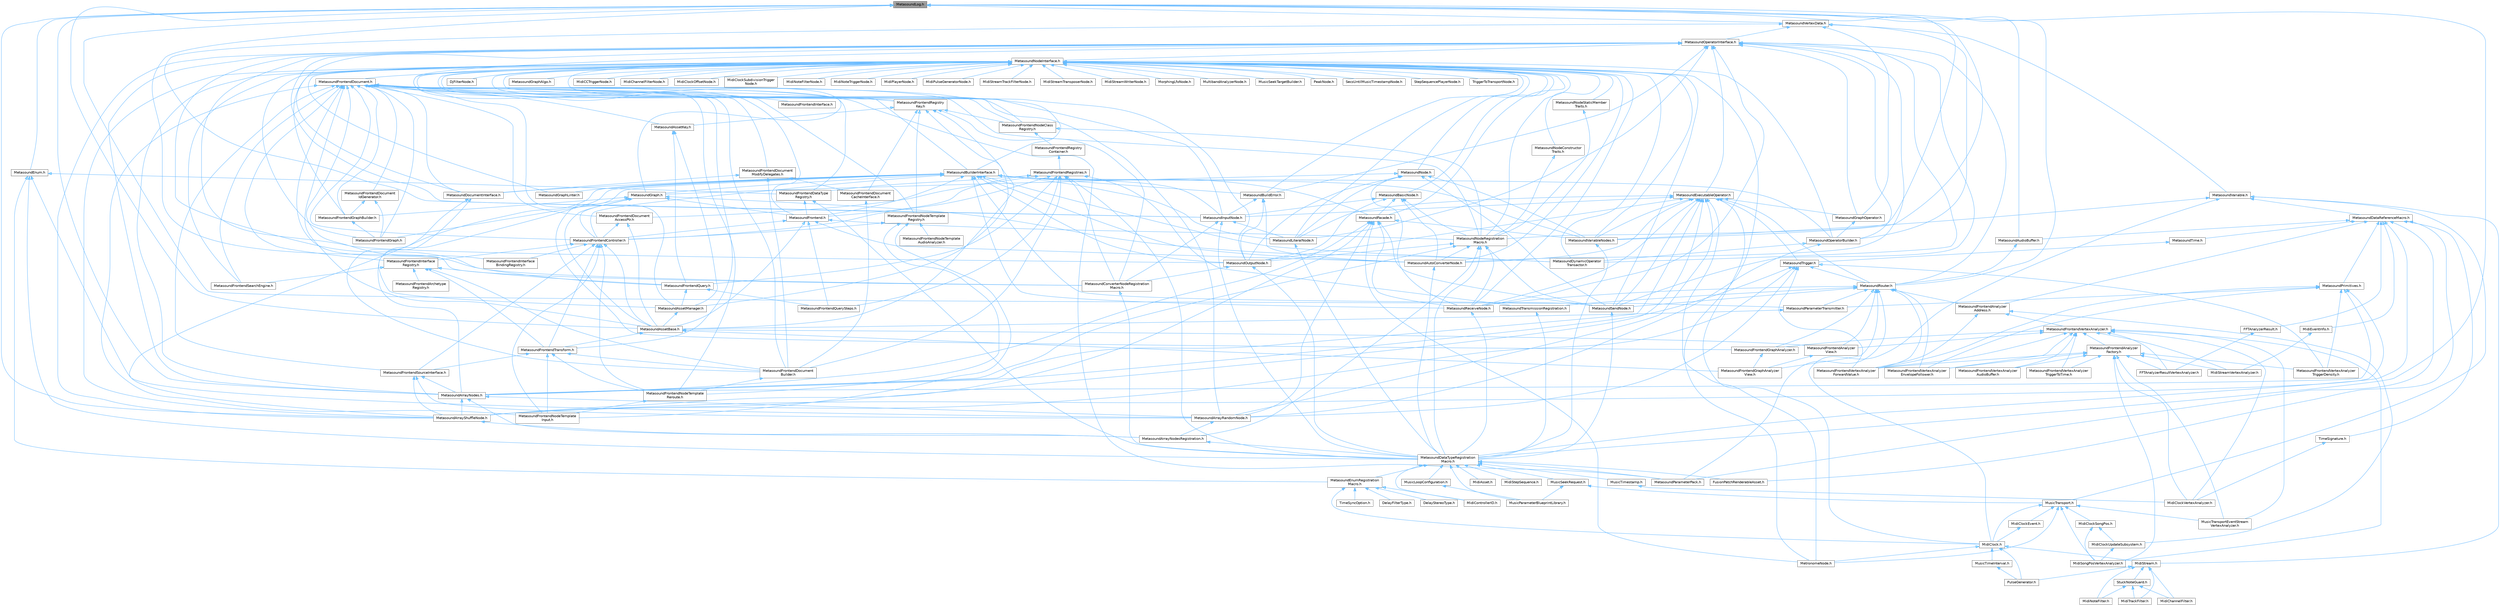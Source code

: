 digraph "MetasoundLog.h"
{
 // INTERACTIVE_SVG=YES
 // LATEX_PDF_SIZE
  bgcolor="transparent";
  edge [fontname=Helvetica,fontsize=10,labelfontname=Helvetica,labelfontsize=10];
  node [fontname=Helvetica,fontsize=10,shape=box,height=0.2,width=0.4];
  Node1 [id="Node000001",label="MetasoundLog.h",height=0.2,width=0.4,color="gray40", fillcolor="grey60", style="filled", fontcolor="black",tooltip=" "];
  Node1 -> Node2 [id="edge1_Node000001_Node000002",dir="back",color="steelblue1",style="solid",tooltip=" "];
  Node2 [id="Node000002",label="MetasoundArrayNodes.h",height=0.2,width=0.4,color="grey40", fillcolor="white", style="filled",URL="$de/d05/MetasoundArrayNodes_8h.html",tooltip=" "];
  Node2 -> Node3 [id="edge2_Node000002_Node000003",dir="back",color="steelblue1",style="solid",tooltip=" "];
  Node3 [id="Node000003",label="MetasoundArrayNodesRegistration.h",height=0.2,width=0.4,color="grey40", fillcolor="white", style="filled",URL="$d2/d35/MetasoundArrayNodesRegistration_8h.html",tooltip=" "];
  Node3 -> Node4 [id="edge3_Node000003_Node000004",dir="back",color="steelblue1",style="solid",tooltip=" "];
  Node4 [id="Node000004",label="MetasoundDataTypeRegistration\lMacro.h",height=0.2,width=0.4,color="grey40", fillcolor="white", style="filled",URL="$d1/d2b/MetasoundDataTypeRegistrationMacro_8h.html",tooltip=" "];
  Node4 -> Node5 [id="edge4_Node000004_Node000005",dir="back",color="steelblue1",style="solid",tooltip=" "];
  Node5 [id="Node000005",label="FusionPatchRenderableAsset.h",height=0.2,width=0.4,color="grey40", fillcolor="white", style="filled",URL="$d0/dd5/FusionPatchRenderableAsset_8h.html",tooltip=" "];
  Node4 -> Node6 [id="edge5_Node000004_Node000006",dir="back",color="steelblue1",style="solid",tooltip=" "];
  Node6 [id="Node000006",label="MetasoundEnumRegistration\lMacro.h",height=0.2,width=0.4,color="grey40", fillcolor="white", style="filled",URL="$dd/da6/MetasoundEnumRegistrationMacro_8h.html",tooltip=" "];
  Node6 -> Node7 [id="edge6_Node000006_Node000007",dir="back",color="steelblue1",style="solid",tooltip=" "];
  Node7 [id="Node000007",label="DelayFilterType.h",height=0.2,width=0.4,color="grey40", fillcolor="white", style="filled",URL="$da/d13/DelayFilterType_8h.html",tooltip=" "];
  Node6 -> Node8 [id="edge7_Node000006_Node000008",dir="back",color="steelblue1",style="solid",tooltip=" "];
  Node8 [id="Node000008",label="DelayStereoType.h",height=0.2,width=0.4,color="grey40", fillcolor="white", style="filled",URL="$d4/db3/DelayStereoType_8h.html",tooltip=" "];
  Node6 -> Node9 [id="edge8_Node000006_Node000009",dir="back",color="steelblue1",style="solid",tooltip=" "];
  Node9 [id="Node000009",label="MidiClock.h",height=0.2,width=0.4,color="grey40", fillcolor="white", style="filled",URL="$df/d88/MidiClock_8h.html",tooltip=" "];
  Node9 -> Node10 [id="edge9_Node000009_Node000010",dir="back",color="steelblue1",style="solid",tooltip=" "];
  Node10 [id="Node000010",label="MetronomeNode.h",height=0.2,width=0.4,color="grey40", fillcolor="white", style="filled",URL="$d9/daa/MetronomeNode_8h.html",tooltip=" "];
  Node9 -> Node11 [id="edge10_Node000009_Node000011",dir="back",color="steelblue1",style="solid",tooltip=" "];
  Node11 [id="Node000011",label="MidiStream.h",height=0.2,width=0.4,color="grey40", fillcolor="white", style="filled",URL="$d8/ded/MidiStream_8h.html",tooltip=" "];
  Node11 -> Node12 [id="edge11_Node000011_Node000012",dir="back",color="steelblue1",style="solid",tooltip=" "];
  Node12 [id="Node000012",label="MidiChannelFilter.h",height=0.2,width=0.4,color="grey40", fillcolor="white", style="filled",URL="$d3/dab/MidiChannelFilter_8h.html",tooltip=" "];
  Node11 -> Node13 [id="edge12_Node000011_Node000013",dir="back",color="steelblue1",style="solid",tooltip=" "];
  Node13 [id="Node000013",label="MidiNoteFilter.h",height=0.2,width=0.4,color="grey40", fillcolor="white", style="filled",URL="$d4/d05/MidiNoteFilter_8h.html",tooltip=" "];
  Node11 -> Node14 [id="edge13_Node000011_Node000014",dir="back",color="steelblue1",style="solid",tooltip=" "];
  Node14 [id="Node000014",label="MidiTrackFilter.h",height=0.2,width=0.4,color="grey40", fillcolor="white", style="filled",URL="$d0/d2f/MidiTrackFilter_8h.html",tooltip=" "];
  Node11 -> Node15 [id="edge14_Node000011_Node000015",dir="back",color="steelblue1",style="solid",tooltip=" "];
  Node15 [id="Node000015",label="PulseGenerator.h",height=0.2,width=0.4,color="grey40", fillcolor="white", style="filled",URL="$da/db3/PulseGenerator_8h.html",tooltip=" "];
  Node11 -> Node16 [id="edge15_Node000011_Node000016",dir="back",color="steelblue1",style="solid",tooltip=" "];
  Node16 [id="Node000016",label="StuckNoteGuard.h",height=0.2,width=0.4,color="grey40", fillcolor="white", style="filled",URL="$df/dcf/StuckNoteGuard_8h.html",tooltip=" "];
  Node16 -> Node12 [id="edge16_Node000016_Node000012",dir="back",color="steelblue1",style="solid",tooltip=" "];
  Node16 -> Node13 [id="edge17_Node000016_Node000013",dir="back",color="steelblue1",style="solid",tooltip=" "];
  Node16 -> Node14 [id="edge18_Node000016_Node000014",dir="back",color="steelblue1",style="solid",tooltip=" "];
  Node9 -> Node17 [id="edge19_Node000009_Node000017",dir="back",color="steelblue1",style="solid",tooltip=" "];
  Node17 [id="Node000017",label="MusicTimeInterval.h",height=0.2,width=0.4,color="grey40", fillcolor="white", style="filled",URL="$dc/da7/MusicTimeInterval_8h.html",tooltip=" "];
  Node17 -> Node15 [id="edge20_Node000017_Node000015",dir="back",color="steelblue1",style="solid",tooltip=" "];
  Node9 -> Node15 [id="edge21_Node000009_Node000015",dir="back",color="steelblue1",style="solid",tooltip=" "];
  Node6 -> Node18 [id="edge22_Node000006_Node000018",dir="back",color="steelblue1",style="solid",tooltip=" "];
  Node18 [id="Node000018",label="MidiControllerID.h",height=0.2,width=0.4,color="grey40", fillcolor="white", style="filled",URL="$d0/d53/MidiControllerID_8h.html",tooltip=" "];
  Node6 -> Node19 [id="edge23_Node000006_Node000019",dir="back",color="steelblue1",style="solid",tooltip=" "];
  Node19 [id="Node000019",label="TimeSyncOption.h",height=0.2,width=0.4,color="grey40", fillcolor="white", style="filled",URL="$d4/dc5/HarmonixMetasound_2Public_2HarmonixMetasound_2DataTypes_2TimeSyncOption_8h.html",tooltip=" "];
  Node4 -> Node20 [id="edge24_Node000004_Node000020",dir="back",color="steelblue1",style="solid",tooltip=" "];
  Node20 [id="Node000020",label="MetasoundParameterPack.h",height=0.2,width=0.4,color="grey40", fillcolor="white", style="filled",URL="$d8/d84/MetasoundParameterPack_8h.html",tooltip=" "];
  Node4 -> Node21 [id="edge25_Node000004_Node000021",dir="back",color="steelblue1",style="solid",tooltip=" "];
  Node21 [id="Node000021",label="MidiAsset.h",height=0.2,width=0.4,color="grey40", fillcolor="white", style="filled",URL="$da/d6b/MidiAsset_8h.html",tooltip=" "];
  Node4 -> Node18 [id="edge26_Node000004_Node000018",dir="back",color="steelblue1",style="solid",tooltip=" "];
  Node4 -> Node22 [id="edge27_Node000004_Node000022",dir="back",color="steelblue1",style="solid",tooltip=" "];
  Node22 [id="Node000022",label="MidiStepSequence.h",height=0.2,width=0.4,color="grey40", fillcolor="white", style="filled",URL="$de/dbc/MidiStepSequence_8h.html",tooltip=" "];
  Node4 -> Node23 [id="edge28_Node000004_Node000023",dir="back",color="steelblue1",style="solid",tooltip=" "];
  Node23 [id="Node000023",label="MusicLoopConfiguration.h",height=0.2,width=0.4,color="grey40", fillcolor="white", style="filled",URL="$de/d33/MusicLoopConfiguration_8h.html",tooltip=" "];
  Node23 -> Node24 [id="edge29_Node000023_Node000024",dir="back",color="steelblue1",style="solid",tooltip=" "];
  Node24 [id="Node000024",label="MusicParameterBlueprintLibrary.h",height=0.2,width=0.4,color="grey40", fillcolor="white", style="filled",URL="$d0/d2e/MusicParameterBlueprintLibrary_8h.html",tooltip=" "];
  Node4 -> Node24 [id="edge30_Node000004_Node000024",dir="back",color="steelblue1",style="solid",tooltip=" "];
  Node4 -> Node25 [id="edge31_Node000004_Node000025",dir="back",color="steelblue1",style="solid",tooltip=" "];
  Node25 [id="Node000025",label="MusicSeekRequest.h",height=0.2,width=0.4,color="grey40", fillcolor="white", style="filled",URL="$d0/d38/MusicSeekRequest_8h.html",tooltip=" "];
  Node25 -> Node24 [id="edge32_Node000025_Node000024",dir="back",color="steelblue1",style="solid",tooltip=" "];
  Node25 -> Node26 [id="edge33_Node000025_Node000026",dir="back",color="steelblue1",style="solid",tooltip=" "];
  Node26 [id="Node000026",label="MusicTransport.h",height=0.2,width=0.4,color="grey40", fillcolor="white", style="filled",URL="$d2/d3d/MusicTransport_8h.html",tooltip=" "];
  Node26 -> Node10 [id="edge34_Node000026_Node000010",dir="back",color="steelblue1",style="solid",tooltip=" "];
  Node26 -> Node9 [id="edge35_Node000026_Node000009",dir="back",color="steelblue1",style="solid",tooltip=" "];
  Node26 -> Node27 [id="edge36_Node000026_Node000027",dir="back",color="steelblue1",style="solid",tooltip=" "];
  Node27 [id="Node000027",label="MidiClockEvent.h",height=0.2,width=0.4,color="grey40", fillcolor="white", style="filled",URL="$d7/d7d/MidiClockEvent_8h.html",tooltip=" "];
  Node27 -> Node9 [id="edge37_Node000027_Node000009",dir="back",color="steelblue1",style="solid",tooltip=" "];
  Node26 -> Node28 [id="edge38_Node000026_Node000028",dir="back",color="steelblue1",style="solid",tooltip=" "];
  Node28 [id="Node000028",label="MidiClockSongPos.h",height=0.2,width=0.4,color="grey40", fillcolor="white", style="filled",URL="$d2/d72/MidiClockSongPos_8h.html",tooltip=" "];
  Node28 -> Node29 [id="edge39_Node000028_Node000029",dir="back",color="steelblue1",style="solid",tooltip=" "];
  Node29 [id="Node000029",label="MidiClockUpdateSubsystem.h",height=0.2,width=0.4,color="grey40", fillcolor="white", style="filled",URL="$dc/d52/MidiClockUpdateSubsystem_8h.html",tooltip=" "];
  Node29 -> Node30 [id="edge40_Node000029_Node000030",dir="back",color="steelblue1",style="solid",tooltip=" "];
  Node30 [id="Node000030",label="MidiSongPosVertexAnalyzer.h",height=0.2,width=0.4,color="grey40", fillcolor="white", style="filled",URL="$db/d10/MidiSongPosVertexAnalyzer_8h.html",tooltip=" "];
  Node28 -> Node30 [id="edge41_Node000028_Node000030",dir="back",color="steelblue1",style="solid",tooltip=" "];
  Node26 -> Node30 [id="edge42_Node000026_Node000030",dir="back",color="steelblue1",style="solid",tooltip=" "];
  Node26 -> Node31 [id="edge43_Node000026_Node000031",dir="back",color="steelblue1",style="solid",tooltip=" "];
  Node31 [id="Node000031",label="MusicTransportEventStream\lVertexAnalyzer.h",height=0.2,width=0.4,color="grey40", fillcolor="white", style="filled",URL="$d1/da4/MusicTransportEventStreamVertexAnalyzer_8h.html",tooltip=" "];
  Node4 -> Node32 [id="edge44_Node000004_Node000032",dir="back",color="steelblue1",style="solid",tooltip=" "];
  Node32 [id="Node000032",label="MusicTimestamp.h",height=0.2,width=0.4,color="grey40", fillcolor="white", style="filled",URL="$dc/d8f/MusicTimestamp_8h.html",tooltip=" "];
  Node32 -> Node33 [id="edge45_Node000032_Node000033",dir="back",color="steelblue1",style="solid",tooltip=" "];
  Node33 [id="Node000033",label="MidiClockVertexAnalyzer.h",height=0.2,width=0.4,color="grey40", fillcolor="white", style="filled",URL="$d5/dfa/MidiClockVertexAnalyzer_8h.html",tooltip=" "];
  Node2 -> Node34 [id="edge46_Node000002_Node000034",dir="back",color="steelblue1",style="solid",tooltip=" "];
  Node34 [id="Node000034",label="MetasoundArrayRandomNode.h",height=0.2,width=0.4,color="grey40", fillcolor="white", style="filled",URL="$d3/d94/MetasoundArrayRandomNode_8h.html",tooltip=" "];
  Node34 -> Node3 [id="edge47_Node000034_Node000003",dir="back",color="steelblue1",style="solid",tooltip=" "];
  Node2 -> Node35 [id="edge48_Node000002_Node000035",dir="back",color="steelblue1",style="solid",tooltip=" "];
  Node35 [id="Node000035",label="MetasoundArrayShuffleNode.h",height=0.2,width=0.4,color="grey40", fillcolor="white", style="filled",URL="$db/dcb/MetasoundArrayShuffleNode_8h.html",tooltip=" "];
  Node35 -> Node3 [id="edge49_Node000035_Node000003",dir="back",color="steelblue1",style="solid",tooltip=" "];
  Node1 -> Node35 [id="edge50_Node000001_Node000035",dir="back",color="steelblue1",style="solid",tooltip=" "];
  Node1 -> Node36 [id="edge51_Node000001_Node000036",dir="back",color="steelblue1",style="solid",tooltip=" "];
  Node36 [id="Node000036",label="MetasoundAssetBase.h",height=0.2,width=0.4,color="grey40", fillcolor="white", style="filled",URL="$d5/d81/MetasoundAssetBase_8h.html",tooltip=" "];
  Node36 -> Node37 [id="edge52_Node000036_Node000037",dir="back",color="steelblue1",style="solid",tooltip=" "];
  Node37 [id="Node000037",label="MetasoundFrontendAnalyzer\lView.h",height=0.2,width=0.4,color="grey40", fillcolor="white", style="filled",URL="$d0/d5e/MetasoundFrontendAnalyzerView_8h.html",tooltip=" "];
  Node37 -> Node38 [id="edge53_Node000037_Node000038",dir="back",color="steelblue1",style="solid",tooltip=" "];
  Node38 [id="Node000038",label="MetasoundFrontendGraphAnalyzer\lView.h",height=0.2,width=0.4,color="grey40", fillcolor="white", style="filled",URL="$d6/dd1/MetasoundFrontendGraphAnalyzerView_8h.html",tooltip=" "];
  Node36 -> Node38 [id="edge54_Node000036_Node000038",dir="back",color="steelblue1",style="solid",tooltip=" "];
  Node36 -> Node39 [id="edge55_Node000036_Node000039",dir="back",color="steelblue1",style="solid",tooltip=" "];
  Node39 [id="Node000039",label="MetasoundFrontendTransform.h",height=0.2,width=0.4,color="grey40", fillcolor="white", style="filled",URL="$dc/d48/MetasoundFrontendTransform_8h.html",tooltip=" "];
  Node39 -> Node40 [id="edge56_Node000039_Node000040",dir="back",color="steelblue1",style="solid",tooltip=" "];
  Node40 [id="Node000040",label="MetasoundFrontendDocument\lBuilder.h",height=0.2,width=0.4,color="grey40", fillcolor="white", style="filled",URL="$da/dfa/MetasoundFrontendDocumentBuilder_8h.html",tooltip=" "];
  Node40 -> Node41 [id="edge57_Node000040_Node000041",dir="back",color="steelblue1",style="solid",tooltip=" "];
  Node41 [id="Node000041",label="MetasoundFrontendNodeTemplate\lReroute.h",height=0.2,width=0.4,color="grey40", fillcolor="white", style="filled",URL="$d7/d33/MetasoundFrontendNodeTemplateReroute_8h.html",tooltip=" "];
  Node41 -> Node42 [id="edge58_Node000041_Node000042",dir="back",color="steelblue1",style="solid",tooltip=" "];
  Node42 [id="Node000042",label="MetasoundFrontendNodeTemplate\lInput.h",height=0.2,width=0.4,color="grey40", fillcolor="white", style="filled",URL="$d6/d69/MetasoundFrontendNodeTemplateInput_8h.html",tooltip=" "];
  Node39 -> Node42 [id="edge59_Node000039_Node000042",dir="back",color="steelblue1",style="solid",tooltip=" "];
  Node39 -> Node41 [id="edge60_Node000039_Node000041",dir="back",color="steelblue1",style="solid",tooltip=" "];
  Node39 -> Node43 [id="edge61_Node000039_Node000043",dir="back",color="steelblue1",style="solid",tooltip=" "];
  Node43 [id="Node000043",label="MetasoundFrontendSourceInterface.h",height=0.2,width=0.4,color="grey40", fillcolor="white", style="filled",URL="$de/db5/MetasoundFrontendSourceInterface_8h.html",tooltip=" "];
  Node43 -> Node2 [id="edge62_Node000043_Node000002",dir="back",color="steelblue1",style="solid",tooltip=" "];
  Node43 -> Node34 [id="edge63_Node000043_Node000034",dir="back",color="steelblue1",style="solid",tooltip=" "];
  Node43 -> Node35 [id="edge64_Node000043_Node000035",dir="back",color="steelblue1",style="solid",tooltip=" "];
  Node1 -> Node44 [id="edge65_Node000001_Node000044",dir="back",color="steelblue1",style="solid",tooltip=" "];
  Node44 [id="Node000044",label="MetasoundAudioBuffer.h",height=0.2,width=0.4,color="grey40", fillcolor="white", style="filled",URL="$df/d0a/MetasoundAudioBuffer_8h.html",tooltip=" "];
  Node44 -> Node45 [id="edge66_Node000044_Node000045",dir="back",color="steelblue1",style="solid",tooltip=" "];
  Node45 [id="Node000045",label="MetasoundRouter.h",height=0.2,width=0.4,color="grey40", fillcolor="white", style="filled",URL="$da/d1c/MetasoundRouter_8h.html",tooltip=" "];
  Node45 -> Node46 [id="edge67_Node000045_Node000046",dir="back",color="steelblue1",style="solid",tooltip=" "];
  Node46 [id="Node000046",label="MetasoundFrontendAnalyzer\lAddress.h",height=0.2,width=0.4,color="grey40", fillcolor="white", style="filled",URL="$d0/dd8/MetasoundFrontendAnalyzerAddress_8h.html",tooltip=" "];
  Node46 -> Node47 [id="edge68_Node000046_Node000047",dir="back",color="steelblue1",style="solid",tooltip=" "];
  Node47 [id="Node000047",label="MetasoundFrontendVertexAnalyzer.h",height=0.2,width=0.4,color="grey40", fillcolor="white", style="filled",URL="$db/d7d/MetasoundFrontendVertexAnalyzer_8h.html",tooltip=" "];
  Node47 -> Node48 [id="edge69_Node000047_Node000048",dir="back",color="steelblue1",style="solid",tooltip=" "];
  Node48 [id="Node000048",label="FFTAnalyzerResultVertexAnalyzer.h",height=0.2,width=0.4,color="grey40", fillcolor="white", style="filled",URL="$d6/d38/FFTAnalyzerResultVertexAnalyzer_8h.html",tooltip=" "];
  Node47 -> Node49 [id="edge70_Node000047_Node000049",dir="back",color="steelblue1",style="solid",tooltip=" "];
  Node49 [id="Node000049",label="MetasoundFrontendAnalyzer\lFactory.h",height=0.2,width=0.4,color="grey40", fillcolor="white", style="filled",URL="$d1/dc2/MetasoundFrontendAnalyzerFactory_8h.html",tooltip=" "];
  Node49 -> Node48 [id="edge71_Node000049_Node000048",dir="back",color="steelblue1",style="solid",tooltip=" "];
  Node49 -> Node50 [id="edge72_Node000049_Node000050",dir="back",color="steelblue1",style="solid",tooltip=" "];
  Node50 [id="Node000050",label="MetasoundFrontendVertexAnalyzer\lAudioBuffer.h",height=0.2,width=0.4,color="grey40", fillcolor="white", style="filled",URL="$d2/db9/MetasoundFrontendVertexAnalyzerAudioBuffer_8h.html",tooltip=" "];
  Node49 -> Node51 [id="edge73_Node000049_Node000051",dir="back",color="steelblue1",style="solid",tooltip=" "];
  Node51 [id="Node000051",label="MetasoundFrontendVertexAnalyzer\lEnvelopeFollower.h",height=0.2,width=0.4,color="grey40", fillcolor="white", style="filled",URL="$d1/deb/MetasoundFrontendVertexAnalyzerEnvelopeFollower_8h.html",tooltip=" "];
  Node49 -> Node52 [id="edge74_Node000049_Node000052",dir="back",color="steelblue1",style="solid",tooltip=" "];
  Node52 [id="Node000052",label="MetasoundFrontendVertexAnalyzer\lForwardValue.h",height=0.2,width=0.4,color="grey40", fillcolor="white", style="filled",URL="$d2/d15/MetasoundFrontendVertexAnalyzerForwardValue_8h.html",tooltip=" "];
  Node49 -> Node53 [id="edge75_Node000049_Node000053",dir="back",color="steelblue1",style="solid",tooltip=" "];
  Node53 [id="Node000053",label="MetasoundFrontendVertexAnalyzer\lTriggerDensity.h",height=0.2,width=0.4,color="grey40", fillcolor="white", style="filled",URL="$dd/df1/MetasoundFrontendVertexAnalyzerTriggerDensity_8h.html",tooltip=" "];
  Node49 -> Node54 [id="edge76_Node000049_Node000054",dir="back",color="steelblue1",style="solid",tooltip=" "];
  Node54 [id="Node000054",label="MetasoundFrontendVertexAnalyzer\lTriggerToTime.h",height=0.2,width=0.4,color="grey40", fillcolor="white", style="filled",URL="$d1/d93/MetasoundFrontendVertexAnalyzerTriggerToTime_8h.html",tooltip=" "];
  Node49 -> Node33 [id="edge77_Node000049_Node000033",dir="back",color="steelblue1",style="solid",tooltip=" "];
  Node49 -> Node30 [id="edge78_Node000049_Node000030",dir="back",color="steelblue1",style="solid",tooltip=" "];
  Node49 -> Node55 [id="edge79_Node000049_Node000055",dir="back",color="steelblue1",style="solid",tooltip=" "];
  Node55 [id="Node000055",label="MidiStreamVertexAnalyzer.h",height=0.2,width=0.4,color="grey40", fillcolor="white", style="filled",URL="$da/d0f/MidiStreamVertexAnalyzer_8h.html",tooltip=" "];
  Node49 -> Node31 [id="edge80_Node000049_Node000031",dir="back",color="steelblue1",style="solid",tooltip=" "];
  Node47 -> Node37 [id="edge81_Node000047_Node000037",dir="back",color="steelblue1",style="solid",tooltip=" "];
  Node47 -> Node56 [id="edge82_Node000047_Node000056",dir="back",color="steelblue1",style="solid",tooltip=" "];
  Node56 [id="Node000056",label="MetasoundFrontendGraphAnalyzer.h",height=0.2,width=0.4,color="grey40", fillcolor="white", style="filled",URL="$de/d04/MetasoundFrontendGraphAnalyzer_8h.html",tooltip=" "];
  Node56 -> Node38 [id="edge83_Node000056_Node000038",dir="back",color="steelblue1",style="solid",tooltip=" "];
  Node47 -> Node50 [id="edge84_Node000047_Node000050",dir="back",color="steelblue1",style="solid",tooltip=" "];
  Node47 -> Node51 [id="edge85_Node000047_Node000051",dir="back",color="steelblue1",style="solid",tooltip=" "];
  Node47 -> Node52 [id="edge86_Node000047_Node000052",dir="back",color="steelblue1",style="solid",tooltip=" "];
  Node47 -> Node54 [id="edge87_Node000047_Node000054",dir="back",color="steelblue1",style="solid",tooltip=" "];
  Node47 -> Node33 [id="edge88_Node000047_Node000033",dir="back",color="steelblue1",style="solid",tooltip=" "];
  Node47 -> Node30 [id="edge89_Node000047_Node000030",dir="back",color="steelblue1",style="solid",tooltip=" "];
  Node47 -> Node55 [id="edge90_Node000047_Node000055",dir="back",color="steelblue1",style="solid",tooltip=" "];
  Node47 -> Node31 [id="edge91_Node000047_Node000031",dir="back",color="steelblue1",style="solid",tooltip=" "];
  Node46 -> Node52 [id="edge92_Node000046_Node000052",dir="back",color="steelblue1",style="solid",tooltip=" "];
  Node46 -> Node29 [id="edge93_Node000046_Node000029",dir="back",color="steelblue1",style="solid",tooltip=" "];
  Node45 -> Node37 [id="edge94_Node000045_Node000037",dir="back",color="steelblue1",style="solid",tooltip=" "];
  Node45 -> Node56 [id="edge95_Node000045_Node000056",dir="back",color="steelblue1",style="solid",tooltip=" "];
  Node45 -> Node38 [id="edge96_Node000045_Node000038",dir="back",color="steelblue1",style="solid",tooltip=" "];
  Node45 -> Node51 [id="edge97_Node000045_Node000051",dir="back",color="steelblue1",style="solid",tooltip=" "];
  Node45 -> Node52 [id="edge98_Node000045_Node000052",dir="back",color="steelblue1",style="solid",tooltip=" "];
  Node45 -> Node20 [id="edge99_Node000045_Node000020",dir="back",color="steelblue1",style="solid",tooltip=" "];
  Node45 -> Node57 [id="edge100_Node000045_Node000057",dir="back",color="steelblue1",style="solid",tooltip=" "];
  Node57 [id="Node000057",label="MetasoundParameterTransmitter.h",height=0.2,width=0.4,color="grey40", fillcolor="white", style="filled",URL="$d7/d27/MetasoundParameterTransmitter_8h.html",tooltip=" "];
  Node57 -> Node36 [id="edge101_Node000057_Node000036",dir="back",color="steelblue1",style="solid",tooltip=" "];
  Node45 -> Node58 [id="edge102_Node000045_Node000058",dir="back",color="steelblue1",style="solid",tooltip=" "];
  Node58 [id="Node000058",label="MetasoundReceiveNode.h",height=0.2,width=0.4,color="grey40", fillcolor="white", style="filled",URL="$d3/d08/MetasoundReceiveNode_8h.html",tooltip=" "];
  Node58 -> Node4 [id="edge103_Node000058_Node000004",dir="back",color="steelblue1",style="solid",tooltip=" "];
  Node45 -> Node59 [id="edge104_Node000045_Node000059",dir="back",color="steelblue1",style="solid",tooltip=" "];
  Node59 [id="Node000059",label="MetasoundSendNode.h",height=0.2,width=0.4,color="grey40", fillcolor="white", style="filled",URL="$dc/dca/MetasoundSendNode_8h.html",tooltip=" "];
  Node59 -> Node4 [id="edge105_Node000059_Node000004",dir="back",color="steelblue1",style="solid",tooltip=" "];
  Node45 -> Node60 [id="edge106_Node000045_Node000060",dir="back",color="steelblue1",style="solid",tooltip=" "];
  Node60 [id="Node000060",label="MetasoundTransmissionRegistration.h",height=0.2,width=0.4,color="grey40", fillcolor="white", style="filled",URL="$d8/da5/MetasoundTransmissionRegistration_8h.html",tooltip=" "];
  Node60 -> Node4 [id="edge107_Node000060_Node000004",dir="back",color="steelblue1",style="solid",tooltip=" "];
  Node1 -> Node61 [id="edge108_Node000001_Node000061",dir="back",color="steelblue1",style="solid",tooltip=" "];
  Node61 [id="Node000061",label="MetasoundConverterNodeRegistration\lMacro.h",height=0.2,width=0.4,color="grey40", fillcolor="white", style="filled",URL="$d1/de5/MetasoundConverterNodeRegistrationMacro_8h.html",tooltip=" "];
  Node61 -> Node4 [id="edge109_Node000061_Node000004",dir="back",color="steelblue1",style="solid",tooltip=" "];
  Node1 -> Node4 [id="edge110_Node000001_Node000004",dir="back",color="steelblue1",style="solid",tooltip=" "];
  Node1 -> Node62 [id="edge111_Node000001_Node000062",dir="back",color="steelblue1",style="solid",tooltip=" "];
  Node62 [id="Node000062",label="MetasoundEnum.h",height=0.2,width=0.4,color="grey40", fillcolor="white", style="filled",URL="$d4/d20/MetasoundEnum_8h.html",tooltip=" "];
  Node62 -> Node34 [id="edge112_Node000062_Node000034",dir="back",color="steelblue1",style="solid",tooltip=" "];
  Node62 -> Node4 [id="edge113_Node000062_Node000004",dir="back",color="steelblue1",style="solid",tooltip=" "];
  Node62 -> Node6 [id="edge114_Node000062_Node000006",dir="back",color="steelblue1",style="solid",tooltip=" "];
  Node62 -> Node63 [id="edge115_Node000062_Node000063",dir="back",color="steelblue1",style="solid",tooltip=" "];
  Node63 [id="Node000063",label="MetasoundFrontendDataType\lRegistry.h",height=0.2,width=0.4,color="grey40", fillcolor="white", style="filled",URL="$d3/d48/MetasoundFrontendDataTypeRegistry_8h.html",tooltip=" "];
  Node63 -> Node4 [id="edge116_Node000063_Node000004",dir="back",color="steelblue1",style="solid",tooltip=" "];
  Node63 -> Node64 [id="edge117_Node000063_Node000064",dir="back",color="steelblue1",style="solid",tooltip=" "];
  Node64 [id="Node000064",label="MetasoundFrontend.h",height=0.2,width=0.4,color="grey40", fillcolor="white", style="filled",URL="$d4/d31/MetasoundFrontend_8h.html",tooltip=" "];
  Node64 -> Node36 [id="edge118_Node000064_Node000036",dir="back",color="steelblue1",style="solid",tooltip=" "];
  Node64 -> Node65 [id="edge119_Node000064_Node000065",dir="back",color="steelblue1",style="solid",tooltip=" "];
  Node65 [id="Node000065",label="MetasoundAutoConverterNode.h",height=0.2,width=0.4,color="grey40", fillcolor="white", style="filled",URL="$de/d7e/MetasoundAutoConverterNode_8h.html",tooltip=" "];
  Node65 -> Node4 [id="edge120_Node000065_Node000004",dir="back",color="steelblue1",style="solid",tooltip=" "];
  Node64 -> Node66 [id="edge121_Node000064_Node000066",dir="back",color="steelblue1",style="solid",tooltip=" "];
  Node66 [id="Node000066",label="MetasoundFrontendController.h",height=0.2,width=0.4,color="grey40", fillcolor="white", style="filled",URL="$d0/d64/MetasoundFrontendController_8h.html",tooltip=" "];
  Node66 -> Node36 [id="edge122_Node000066_Node000036",dir="back",color="steelblue1",style="solid",tooltip=" "];
  Node66 -> Node67 [id="edge123_Node000066_Node000067",dir="back",color="steelblue1",style="solid",tooltip=" "];
  Node67 [id="Node000067",label="MetasoundFrontendInterface\lBindingRegistry.h",height=0.2,width=0.4,color="grey40", fillcolor="white", style="filled",URL="$da/de4/MetasoundFrontendInterfaceBindingRegistry_8h.html",tooltip=" "];
  Node66 -> Node68 [id="edge124_Node000066_Node000068",dir="back",color="steelblue1",style="solid",tooltip=" "];
  Node68 [id="Node000068",label="MetasoundFrontendInterface\lRegistry.h",height=0.2,width=0.4,color="grey40", fillcolor="white", style="filled",URL="$d7/d91/MetasoundFrontendInterfaceRegistry_8h.html",tooltip=" "];
  Node68 -> Node69 [id="edge125_Node000068_Node000069",dir="back",color="steelblue1",style="solid",tooltip=" "];
  Node69 [id="Node000069",label="MetasoundFrontendArchetype\lRegistry.h",height=0.2,width=0.4,color="grey40", fillcolor="white", style="filled",URL="$db/d0e/MetasoundFrontendArchetypeRegistry_8h.html",tooltip=" "];
  Node68 -> Node40 [id="edge126_Node000068_Node000040",dir="back",color="steelblue1",style="solid",tooltip=" "];
  Node68 -> Node70 [id="edge127_Node000068_Node000070",dir="back",color="steelblue1",style="solid",tooltip=" "];
  Node70 [id="Node000070",label="MetasoundFrontendQuery.h",height=0.2,width=0.4,color="grey40", fillcolor="white", style="filled",URL="$d6/dba/MetasoundFrontendQuery_8h.html",tooltip=" "];
  Node70 -> Node71 [id="edge128_Node000070_Node000071",dir="back",color="steelblue1",style="solid",tooltip=" "];
  Node71 [id="Node000071",label="MetasoundAssetManager.h",height=0.2,width=0.4,color="grey40", fillcolor="white", style="filled",URL="$dd/da3/MetasoundAssetManager_8h.html",tooltip=" "];
  Node71 -> Node36 [id="edge129_Node000071_Node000036",dir="back",color="steelblue1",style="solid",tooltip=" "];
  Node70 -> Node72 [id="edge130_Node000070_Node000072",dir="back",color="steelblue1",style="solid",tooltip=" "];
  Node72 [id="Node000072",label="MetasoundFrontendQuerySteps.h",height=0.2,width=0.4,color="grey40", fillcolor="white", style="filled",URL="$d1/d63/MetasoundFrontendQuerySteps_8h.html",tooltip=" "];
  Node68 -> Node73 [id="edge131_Node000068_Node000073",dir="back",color="steelblue1",style="solid",tooltip=" "];
  Node73 [id="Node000073",label="MetasoundFrontendSearchEngine.h",height=0.2,width=0.4,color="grey40", fillcolor="white", style="filled",URL="$d3/de8/MetasoundFrontendSearchEngine_8h.html",tooltip=" "];
  Node68 -> Node39 [id="edge132_Node000068_Node000039",dir="back",color="steelblue1",style="solid",tooltip=" "];
  Node66 -> Node42 [id="edge133_Node000066_Node000042",dir="back",color="steelblue1",style="solid",tooltip=" "];
  Node66 -> Node41 [id="edge134_Node000066_Node000041",dir="back",color="steelblue1",style="solid",tooltip=" "];
  Node66 -> Node43 [id="edge135_Node000066_Node000043",dir="back",color="steelblue1",style="solid",tooltip=" "];
  Node66 -> Node39 [id="edge136_Node000066_Node000039",dir="back",color="steelblue1",style="solid",tooltip=" "];
  Node64 -> Node72 [id="edge137_Node000064_Node000072",dir="back",color="steelblue1",style="solid",tooltip=" "];
  Node64 -> Node74 [id="edge138_Node000064_Node000074",dir="back",color="steelblue1",style="solid",tooltip=" "];
  Node74 [id="Node000074",label="MetasoundNodeRegistration\lMacro.h",height=0.2,width=0.4,color="grey40", fillcolor="white", style="filled",URL="$d3/d0b/MetasoundNodeRegistrationMacro_8h.html",tooltip=" "];
  Node74 -> Node2 [id="edge139_Node000074_Node000002",dir="back",color="steelblue1",style="solid",tooltip=" "];
  Node74 -> Node3 [id="edge140_Node000074_Node000003",dir="back",color="steelblue1",style="solid",tooltip=" "];
  Node74 -> Node65 [id="edge141_Node000074_Node000065",dir="back",color="steelblue1",style="solid",tooltip=" "];
  Node74 -> Node4 [id="edge142_Node000074_Node000004",dir="back",color="steelblue1",style="solid",tooltip=" "];
  Node74 -> Node75 [id="edge143_Node000074_Node000075",dir="back",color="steelblue1",style="solid",tooltip=" "];
  Node75 [id="Node000075",label="MetasoundOutputNode.h",height=0.2,width=0.4,color="grey40", fillcolor="white", style="filled",URL="$d5/d06/MetasoundOutputNode_8h.html",tooltip=" "];
  Node75 -> Node61 [id="edge144_Node000075_Node000061",dir="back",color="steelblue1",style="solid",tooltip=" "];
  Node75 -> Node4 [id="edge145_Node000075_Node000004",dir="back",color="steelblue1",style="solid",tooltip=" "];
  Node74 -> Node58 [id="edge146_Node000074_Node000058",dir="back",color="steelblue1",style="solid",tooltip=" "];
  Node74 -> Node59 [id="edge147_Node000074_Node000059",dir="back",color="steelblue1",style="solid",tooltip=" "];
  Node1 -> Node74 [id="edge148_Node000001_Node000074",dir="back",color="steelblue1",style="solid",tooltip=" "];
  Node1 -> Node57 [id="edge149_Node000001_Node000057",dir="back",color="steelblue1",style="solid",tooltip=" "];
  Node1 -> Node45 [id="edge150_Node000001_Node000045",dir="back",color="steelblue1",style="solid",tooltip=" "];
  Node1 -> Node76 [id="edge151_Node000001_Node000076",dir="back",color="steelblue1",style="solid",tooltip=" "];
  Node76 [id="Node000076",label="MetasoundVariableNodes.h",height=0.2,width=0.4,color="grey40", fillcolor="white", style="filled",URL="$d8/d34/MetasoundVariableNodes_8h.html",tooltip=" "];
  Node76 -> Node4 [id="edge152_Node000076_Node000004",dir="back",color="steelblue1",style="solid",tooltip=" "];
  Node1 -> Node77 [id="edge153_Node000001_Node000077",dir="back",color="steelblue1",style="solid",tooltip=" "];
  Node77 [id="Node000077",label="MetasoundVertexData.h",height=0.2,width=0.4,color="grey40", fillcolor="white", style="filled",URL="$d4/d26/MetasoundVertexData_8h.html",tooltip=" "];
  Node77 -> Node78 [id="edge154_Node000077_Node000078",dir="back",color="steelblue1",style="solid",tooltip=" "];
  Node78 [id="Node000078",label="MetasoundGraphOperator.h",height=0.2,width=0.4,color="grey40", fillcolor="white", style="filled",URL="$d2/dd4/MetasoundGraphOperator_8h.html",tooltip=" "];
  Node78 -> Node79 [id="edge155_Node000078_Node000079",dir="back",color="steelblue1",style="solid",tooltip=" "];
  Node79 [id="Node000079",label="MetasoundOperatorBuilder.h",height=0.2,width=0.4,color="grey40", fillcolor="white", style="filled",URL="$de/d63/MetasoundOperatorBuilder_8h.html",tooltip=" "];
  Node79 -> Node34 [id="edge156_Node000079_Node000034",dir="back",color="steelblue1",style="solid",tooltip=" "];
  Node79 -> Node80 [id="edge157_Node000079_Node000080",dir="back",color="steelblue1",style="solid",tooltip=" "];
  Node80 [id="Node000080",label="MetasoundDynamicOperator\lTransactor.h",height=0.2,width=0.4,color="grey40", fillcolor="white", style="filled",URL="$dc/dbd/MetasoundDynamicOperatorTransactor_8h.html",tooltip=" "];
  Node77 -> Node81 [id="edge158_Node000077_Node000081",dir="back",color="steelblue1",style="solid",tooltip=" "];
  Node81 [id="Node000081",label="MetasoundInputNode.h",height=0.2,width=0.4,color="grey40", fillcolor="white", style="filled",URL="$d3/d30/MetasoundInputNode_8h.html",tooltip=" "];
  Node81 -> Node61 [id="edge159_Node000081_Node000061",dir="back",color="steelblue1",style="solid",tooltip=" "];
  Node81 -> Node4 [id="edge160_Node000081_Node000004",dir="back",color="steelblue1",style="solid",tooltip=" "];
  Node81 -> Node82 [id="edge161_Node000081_Node000082",dir="back",color="steelblue1",style="solid",tooltip=" "];
  Node82 [id="Node000082",label="MetasoundLiteralNode.h",height=0.2,width=0.4,color="grey40", fillcolor="white", style="filled",URL="$db/d1d/MetasoundLiteralNode_8h.html",tooltip=" "];
  Node82 -> Node4 [id="edge162_Node000082_Node000004",dir="back",color="steelblue1",style="solid",tooltip=" "];
  Node77 -> Node79 [id="edge163_Node000077_Node000079",dir="back",color="steelblue1",style="solid",tooltip=" "];
  Node77 -> Node83 [id="edge164_Node000077_Node000083",dir="back",color="steelblue1",style="solid",tooltip=" "];
  Node83 [id="Node000083",label="MetasoundOperatorInterface.h",height=0.2,width=0.4,color="grey40", fillcolor="white", style="filled",URL="$dd/d27/MetasoundOperatorInterface_8h.html",tooltip=" "];
  Node83 -> Node2 [id="edge165_Node000083_Node000002",dir="back",color="steelblue1",style="solid",tooltip=" "];
  Node83 -> Node35 [id="edge166_Node000083_Node000035",dir="back",color="steelblue1",style="solid",tooltip=" "];
  Node83 -> Node65 [id="edge167_Node000083_Node000065",dir="back",color="steelblue1",style="solid",tooltip=" "];
  Node83 -> Node84 [id="edge168_Node000083_Node000084",dir="back",color="steelblue1",style="solid",tooltip=" "];
  Node84 [id="Node000084",label="MetasoundBuildError.h",height=0.2,width=0.4,color="grey40", fillcolor="white", style="filled",URL="$d6/d6d/MetasoundBuildError_8h.html",tooltip=" "];
  Node84 -> Node65 [id="edge169_Node000084_Node000065",dir="back",color="steelblue1",style="solid",tooltip=" "];
  Node84 -> Node81 [id="edge170_Node000084_Node000081",dir="back",color="steelblue1",style="solid",tooltip=" "];
  Node84 -> Node75 [id="edge171_Node000084_Node000075",dir="back",color="steelblue1",style="solid",tooltip=" "];
  Node83 -> Node85 [id="edge172_Node000083_Node000085",dir="back",color="steelblue1",style="solid",tooltip=" "];
  Node85 [id="Node000085",label="MetasoundBuilderInterface.h",height=0.2,width=0.4,color="grey40", fillcolor="white", style="filled",URL="$d9/d0d/MetasoundBuilderInterface_8h.html",tooltip=" "];
  Node85 -> Node2 [id="edge173_Node000085_Node000002",dir="back",color="steelblue1",style="solid",tooltip=" "];
  Node85 -> Node35 [id="edge174_Node000085_Node000035",dir="back",color="steelblue1",style="solid",tooltip=" "];
  Node85 -> Node65 [id="edge175_Node000085_Node000065",dir="back",color="steelblue1",style="solid",tooltip=" "];
  Node85 -> Node84 [id="edge176_Node000085_Node000084",dir="back",color="steelblue1",style="solid",tooltip=" "];
  Node85 -> Node86 [id="edge177_Node000085_Node000086",dir="back",color="steelblue1",style="solid",tooltip=" "];
  Node86 [id="Node000086",label="MetasoundDocumentInterface.h",height=0.2,width=0.4,color="grey40", fillcolor="white", style="filled",URL="$dd/dfb/MetasoundDocumentInterface_8h.html",tooltip=" "];
  Node86 -> Node71 [id="edge178_Node000086_Node000071",dir="back",color="steelblue1",style="solid",tooltip=" "];
  Node86 -> Node40 [id="edge179_Node000086_Node000040",dir="back",color="steelblue1",style="solid",tooltip=" "];
  Node85 -> Node80 [id="edge180_Node000085_Node000080",dir="back",color="steelblue1",style="solid",tooltip=" "];
  Node85 -> Node87 [id="edge181_Node000085_Node000087",dir="back",color="steelblue1",style="solid",tooltip=" "];
  Node87 [id="Node000087",label="MetasoundFacade.h",height=0.2,width=0.4,color="grey40", fillcolor="white", style="filled",URL="$d2/deb/MetasoundFacade_8h.html",tooltip=" "];
  Node87 -> Node2 [id="edge182_Node000087_Node000002",dir="back",color="steelblue1",style="solid",tooltip=" "];
  Node87 -> Node34 [id="edge183_Node000087_Node000034",dir="back",color="steelblue1",style="solid",tooltip=" "];
  Node87 -> Node35 [id="edge184_Node000087_Node000035",dir="back",color="steelblue1",style="solid",tooltip=" "];
  Node87 -> Node58 [id="edge185_Node000087_Node000058",dir="back",color="steelblue1",style="solid",tooltip=" "];
  Node87 -> Node59 [id="edge186_Node000087_Node000059",dir="back",color="steelblue1",style="solid",tooltip=" "];
  Node87 -> Node76 [id="edge187_Node000087_Node000076",dir="back",color="steelblue1",style="solid",tooltip=" "];
  Node87 -> Node10 [id="edge188_Node000087_Node000010",dir="back",color="steelblue1",style="solid",tooltip=" "];
  Node85 -> Node64 [id="edge189_Node000085_Node000064",dir="back",color="steelblue1",style="solid",tooltip=" "];
  Node85 -> Node66 [id="edge190_Node000085_Node000066",dir="back",color="steelblue1",style="solid",tooltip=" "];
  Node85 -> Node56 [id="edge191_Node000085_Node000056",dir="back",color="steelblue1",style="solid",tooltip=" "];
  Node85 -> Node88 [id="edge192_Node000085_Node000088",dir="back",color="steelblue1",style="solid",tooltip=" "];
  Node88 [id="Node000088",label="MetasoundGraph.h",height=0.2,width=0.4,color="grey40", fillcolor="white", style="filled",URL="$de/d89/MetasoundGraph_8h.html",tooltip=" "];
  Node88 -> Node36 [id="edge193_Node000088_Node000036",dir="back",color="steelblue1",style="solid",tooltip=" "];
  Node88 -> Node80 [id="edge194_Node000088_Node000080",dir="back",color="steelblue1",style="solid",tooltip=" "];
  Node88 -> Node64 [id="edge195_Node000088_Node000064",dir="back",color="steelblue1",style="solid",tooltip=" "];
  Node88 -> Node66 [id="edge196_Node000088_Node000066",dir="back",color="steelblue1",style="solid",tooltip=" "];
  Node88 -> Node89 [id="edge197_Node000088_Node000089",dir="back",color="steelblue1",style="solid",tooltip=" "];
  Node89 [id="Node000089",label="MetasoundFrontendGraph.h",height=0.2,width=0.4,color="grey40", fillcolor="white", style="filled",URL="$db/d4b/MetasoundFrontendGraph_8h.html",tooltip=" "];
  Node88 -> Node90 [id="edge198_Node000088_Node000090",dir="back",color="steelblue1",style="solid",tooltip=" "];
  Node90 [id="Node000090",label="MetasoundFrontendGraphBuilder.h",height=0.2,width=0.4,color="grey40", fillcolor="white", style="filled",URL="$d4/d98/MetasoundFrontendGraphBuilder_8h.html",tooltip=" "];
  Node90 -> Node89 [id="edge199_Node000090_Node000089",dir="back",color="steelblue1",style="solid",tooltip=" "];
  Node85 -> Node91 [id="edge200_Node000085_Node000091",dir="back",color="steelblue1",style="solid",tooltip=" "];
  Node91 [id="Node000091",label="MetasoundGraphLinter.h",height=0.2,width=0.4,color="grey40", fillcolor="white", style="filled",URL="$de/d0a/MetasoundGraphLinter_8h.html",tooltip=" "];
  Node85 -> Node81 [id="edge201_Node000085_Node000081",dir="back",color="steelblue1",style="solid",tooltip=" "];
  Node85 -> Node82 [id="edge202_Node000085_Node000082",dir="back",color="steelblue1",style="solid",tooltip=" "];
  Node85 -> Node79 [id="edge203_Node000085_Node000079",dir="back",color="steelblue1",style="solid",tooltip=" "];
  Node85 -> Node75 [id="edge204_Node000085_Node000075",dir="back",color="steelblue1",style="solid",tooltip=" "];
  Node85 -> Node58 [id="edge205_Node000085_Node000058",dir="back",color="steelblue1",style="solid",tooltip=" "];
  Node85 -> Node59 [id="edge206_Node000085_Node000059",dir="back",color="steelblue1",style="solid",tooltip=" "];
  Node85 -> Node76 [id="edge207_Node000085_Node000076",dir="back",color="steelblue1",style="solid",tooltip=" "];
  Node83 -> Node61 [id="edge208_Node000083_Node000061",dir="back",color="steelblue1",style="solid",tooltip=" "];
  Node83 -> Node86 [id="edge209_Node000083_Node000086",dir="back",color="steelblue1",style="solid",tooltip=" "];
  Node83 -> Node80 [id="edge210_Node000083_Node000080",dir="back",color="steelblue1",style="solid",tooltip=" "];
  Node83 -> Node92 [id="edge211_Node000083_Node000092",dir="back",color="steelblue1",style="solid",tooltip=" "];
  Node92 [id="Node000092",label="MetasoundExecutableOperator.h",height=0.2,width=0.4,color="grey40", fillcolor="white", style="filled",URL="$d3/d63/MetasoundExecutableOperator_8h.html",tooltip=" "];
  Node92 -> Node2 [id="edge212_Node000092_Node000002",dir="back",color="steelblue1",style="solid",tooltip=" "];
  Node92 -> Node34 [id="edge213_Node000092_Node000034",dir="back",color="steelblue1",style="solid",tooltip=" "];
  Node92 -> Node35 [id="edge214_Node000092_Node000035",dir="back",color="steelblue1",style="solid",tooltip=" "];
  Node92 -> Node65 [id="edge215_Node000092_Node000065",dir="back",color="steelblue1",style="solid",tooltip=" "];
  Node92 -> Node78 [id="edge216_Node000092_Node000078",dir="back",color="steelblue1",style="solid",tooltip=" "];
  Node92 -> Node81 [id="edge217_Node000092_Node000081",dir="back",color="steelblue1",style="solid",tooltip=" "];
  Node92 -> Node82 [id="edge218_Node000092_Node000082",dir="back",color="steelblue1",style="solid",tooltip=" "];
  Node92 -> Node75 [id="edge219_Node000092_Node000075",dir="back",color="steelblue1",style="solid",tooltip=" "];
  Node92 -> Node58 [id="edge220_Node000092_Node000058",dir="back",color="steelblue1",style="solid",tooltip=" "];
  Node92 -> Node45 [id="edge221_Node000092_Node000045",dir="back",color="steelblue1",style="solid",tooltip=" "];
  Node92 -> Node59 [id="edge222_Node000092_Node000059",dir="back",color="steelblue1",style="solid",tooltip=" "];
  Node92 -> Node93 [id="edge223_Node000092_Node000093",dir="back",color="steelblue1",style="solid",tooltip=" "];
  Node93 [id="Node000093",label="MetasoundTrigger.h",height=0.2,width=0.4,color="grey40", fillcolor="white", style="filled",URL="$d1/d5d/MetasoundTrigger_8h.html",tooltip=" "];
  Node93 -> Node2 [id="edge224_Node000093_Node000002",dir="back",color="steelblue1",style="solid",tooltip=" "];
  Node93 -> Node34 [id="edge225_Node000093_Node000034",dir="back",color="steelblue1",style="solid",tooltip=" "];
  Node93 -> Node35 [id="edge226_Node000093_Node000035",dir="back",color="steelblue1",style="solid",tooltip=" "];
  Node93 -> Node52 [id="edge227_Node000093_Node000052",dir="back",color="steelblue1",style="solid",tooltip=" "];
  Node93 -> Node53 [id="edge228_Node000093_Node000053",dir="back",color="steelblue1",style="solid",tooltip=" "];
  Node93 -> Node45 [id="edge229_Node000093_Node000045",dir="back",color="steelblue1",style="solid",tooltip=" "];
  Node92 -> Node76 [id="edge230_Node000092_Node000076",dir="back",color="steelblue1",style="solid",tooltip=" "];
  Node92 -> Node10 [id="edge231_Node000092_Node000010",dir="back",color="steelblue1",style="solid",tooltip=" "];
  Node92 -> Node9 [id="edge232_Node000092_Node000009",dir="back",color="steelblue1",style="solid",tooltip=" "];
  Node83 -> Node78 [id="edge233_Node000083_Node000078",dir="back",color="steelblue1",style="solid",tooltip=" "];
  Node83 -> Node81 [id="edge234_Node000083_Node000081",dir="back",color="steelblue1",style="solid",tooltip=" "];
  Node83 -> Node82 [id="edge235_Node000083_Node000082",dir="back",color="steelblue1",style="solid",tooltip=" "];
  Node83 -> Node94 [id="edge236_Node000083_Node000094",dir="back",color="steelblue1",style="solid",tooltip=" "];
  Node94 [id="Node000094",label="MetasoundNodeInterface.h",height=0.2,width=0.4,color="grey40", fillcolor="white", style="filled",URL="$d6/d9c/MetasoundNodeInterface_8h.html",tooltip=" "];
  Node94 -> Node95 [id="edge237_Node000094_Node000095",dir="back",color="steelblue1",style="solid",tooltip=" "];
  Node95 [id="Node000095",label="DjFilterNode.h",height=0.2,width=0.4,color="grey40", fillcolor="white", style="filled",URL="$d8/d6c/DjFilterNode_8h.html",tooltip=" "];
  Node94 -> Node2 [id="edge238_Node000094_Node000002",dir="back",color="steelblue1",style="solid",tooltip=" "];
  Node94 -> Node34 [id="edge239_Node000094_Node000034",dir="back",color="steelblue1",style="solid",tooltip=" "];
  Node94 -> Node35 [id="edge240_Node000094_Node000035",dir="back",color="steelblue1",style="solid",tooltip=" "];
  Node94 -> Node65 [id="edge241_Node000094_Node000065",dir="back",color="steelblue1",style="solid",tooltip=" "];
  Node94 -> Node96 [id="edge242_Node000094_Node000096",dir="back",color="steelblue1",style="solid",tooltip=" "];
  Node96 [id="Node000096",label="MetasoundBasicNode.h",height=0.2,width=0.4,color="grey40", fillcolor="white", style="filled",URL="$d2/d9e/MetasoundBasicNode_8h.html",tooltip=" "];
  Node96 -> Node65 [id="edge243_Node000096_Node000065",dir="back",color="steelblue1",style="solid",tooltip=" "];
  Node96 -> Node87 [id="edge244_Node000096_Node000087",dir="back",color="steelblue1",style="solid",tooltip=" "];
  Node96 -> Node81 [id="edge245_Node000096_Node000081",dir="back",color="steelblue1",style="solid",tooltip=" "];
  Node96 -> Node74 [id="edge246_Node000096_Node000074",dir="back",color="steelblue1",style="solid",tooltip=" "];
  Node96 -> Node75 [id="edge247_Node000096_Node000075",dir="back",color="steelblue1",style="solid",tooltip=" "];
  Node94 -> Node84 [id="edge248_Node000094_Node000084",dir="back",color="steelblue1",style="solid",tooltip=" "];
  Node94 -> Node85 [id="edge249_Node000094_Node000085",dir="back",color="steelblue1",style="solid",tooltip=" "];
  Node94 -> Node80 [id="edge250_Node000094_Node000080",dir="back",color="steelblue1",style="solid",tooltip=" "];
  Node94 -> Node87 [id="edge251_Node000094_Node000087",dir="back",color="steelblue1",style="solid",tooltip=" "];
  Node94 -> Node97 [id="edge252_Node000094_Node000097",dir="back",color="steelblue1",style="solid",tooltip=" "];
  Node97 [id="Node000097",label="MetasoundFrontendDocument.h",height=0.2,width=0.4,color="grey40", fillcolor="white", style="filled",URL="$d2/de7/MetasoundFrontendDocument_8h.html",tooltip=" "];
  Node97 -> Node36 [id="edge253_Node000097_Node000036",dir="back",color="steelblue1",style="solid",tooltip=" "];
  Node97 -> Node98 [id="edge254_Node000097_Node000098",dir="back",color="steelblue1",style="solid",tooltip=" "];
  Node98 [id="Node000098",label="MetasoundAssetKey.h",height=0.2,width=0.4,color="grey40", fillcolor="white", style="filled",URL="$d9/d63/MetasoundAssetKey_8h.html",tooltip=" "];
  Node98 -> Node71 [id="edge255_Node000098_Node000071",dir="back",color="steelblue1",style="solid",tooltip=" "];
  Node98 -> Node70 [id="edge256_Node000098_Node000070",dir="back",color="steelblue1",style="solid",tooltip=" "];
  Node97 -> Node71 [id="edge257_Node000097_Node000071",dir="back",color="steelblue1",style="solid",tooltip=" "];
  Node97 -> Node86 [id="edge258_Node000097_Node000086",dir="back",color="steelblue1",style="solid",tooltip=" "];
  Node97 -> Node64 [id="edge259_Node000097_Node000064",dir="back",color="steelblue1",style="solid",tooltip=" "];
  Node97 -> Node66 [id="edge260_Node000097_Node000066",dir="back",color="steelblue1",style="solid",tooltip=" "];
  Node97 -> Node63 [id="edge261_Node000097_Node000063",dir="back",color="steelblue1",style="solid",tooltip=" "];
  Node97 -> Node99 [id="edge262_Node000097_Node000099",dir="back",color="steelblue1",style="solid",tooltip=" "];
  Node99 [id="Node000099",label="MetasoundFrontendDocument\lAccessPtr.h",height=0.2,width=0.4,color="grey40", fillcolor="white", style="filled",URL="$d6/daa/MetasoundFrontendDocumentAccessPtr_8h.html",tooltip=" "];
  Node99 -> Node36 [id="edge263_Node000099_Node000036",dir="back",color="steelblue1",style="solid",tooltip=" "];
  Node99 -> Node66 [id="edge264_Node000099_Node000066",dir="back",color="steelblue1",style="solid",tooltip=" "];
  Node97 -> Node40 [id="edge265_Node000097_Node000040",dir="back",color="steelblue1",style="solid",tooltip=" "];
  Node97 -> Node100 [id="edge266_Node000097_Node000100",dir="back",color="steelblue1",style="solid",tooltip=" "];
  Node100 [id="Node000100",label="MetasoundFrontendDocument\lIdGenerator.h",height=0.2,width=0.4,color="grey40", fillcolor="white", style="filled",URL="$dc/d7e/MetasoundFrontendDocumentIdGenerator_8h.html",tooltip=" "];
  Node100 -> Node89 [id="edge267_Node000100_Node000089",dir="back",color="steelblue1",style="solid",tooltip=" "];
  Node100 -> Node90 [id="edge268_Node000100_Node000090",dir="back",color="steelblue1",style="solid",tooltip=" "];
  Node97 -> Node101 [id="edge269_Node000097_Node000101",dir="back",color="steelblue1",style="solid",tooltip=" "];
  Node101 [id="Node000101",label="MetasoundFrontendDocument\lModifyDelegates.h",height=0.2,width=0.4,color="grey40", fillcolor="white", style="filled",URL="$d8/dfc/MetasoundFrontendDocumentModifyDelegates_8h.html",tooltip=" "];
  Node101 -> Node86 [id="edge270_Node000101_Node000086",dir="back",color="steelblue1",style="solid",tooltip=" "];
  Node101 -> Node40 [id="edge271_Node000101_Node000040",dir="back",color="steelblue1",style="solid",tooltip=" "];
  Node101 -> Node102 [id="edge272_Node000101_Node000102",dir="back",color="steelblue1",style="solid",tooltip=" "];
  Node102 [id="Node000102",label="MetasoundFrontendDocument\lCacheInterface.h",height=0.2,width=0.4,color="grey40", fillcolor="white", style="filled",URL="$d9/d74/MetasoundFrontendDocumentCacheInterface_8h.html",tooltip=" "];
  Node102 -> Node40 [id="edge273_Node000102_Node000040",dir="back",color="steelblue1",style="solid",tooltip=" "];
  Node97 -> Node89 [id="edge274_Node000097_Node000089",dir="back",color="steelblue1",style="solid",tooltip=" "];
  Node97 -> Node90 [id="edge275_Node000097_Node000090",dir="back",color="steelblue1",style="solid",tooltip=" "];
  Node97 -> Node103 [id="edge276_Node000097_Node000103",dir="back",color="steelblue1",style="solid",tooltip=" "];
  Node103 [id="Node000103",label="MetasoundFrontendInterface.h",height=0.2,width=0.4,color="grey40", fillcolor="white", style="filled",URL="$df/d45/MetasoundFrontendInterface_8h.html",tooltip=" "];
  Node97 -> Node67 [id="edge277_Node000097_Node000067",dir="back",color="steelblue1",style="solid",tooltip=" "];
  Node97 -> Node68 [id="edge278_Node000097_Node000068",dir="back",color="steelblue1",style="solid",tooltip=" "];
  Node97 -> Node104 [id="edge279_Node000097_Node000104",dir="back",color="steelblue1",style="solid",tooltip=" "];
  Node104 [id="Node000104",label="MetasoundFrontendNodeClass\lRegistry.h",height=0.2,width=0.4,color="grey40", fillcolor="white", style="filled",URL="$d3/d29/MetasoundFrontendNodeClassRegistry_8h.html",tooltip=" "];
  Node104 -> Node105 [id="edge280_Node000104_Node000105",dir="back",color="steelblue1",style="solid",tooltip=" "];
  Node105 [id="Node000105",label="MetasoundFrontendRegistry\lContainer.h",height=0.2,width=0.4,color="grey40", fillcolor="white", style="filled",URL="$dd/d2f/MetasoundFrontendRegistryContainer_8h.html",tooltip=" "];
  Node105 -> Node106 [id="edge281_Node000105_Node000106",dir="back",color="steelblue1",style="solid",tooltip=" "];
  Node106 [id="Node000106",label="MetasoundFrontendRegistries.h",height=0.2,width=0.4,color="grey40", fillcolor="white", style="filled",URL="$db/d02/MetasoundFrontendRegistries_8h.html",tooltip=" "];
  Node106 -> Node61 [id="edge282_Node000106_Node000061",dir="back",color="steelblue1",style="solid",tooltip=" "];
  Node106 -> Node4 [id="edge283_Node000106_Node000004",dir="back",color="steelblue1",style="solid",tooltip=" "];
  Node106 -> Node64 [id="edge284_Node000106_Node000064",dir="back",color="steelblue1",style="solid",tooltip=" "];
  Node106 -> Node66 [id="edge285_Node000106_Node000066",dir="back",color="steelblue1",style="solid",tooltip=" "];
  Node106 -> Node63 [id="edge286_Node000106_Node000063",dir="back",color="steelblue1",style="solid",tooltip=" "];
  Node106 -> Node99 [id="edge287_Node000106_Node000099",dir="back",color="steelblue1",style="solid",tooltip=" "];
  Node106 -> Node40 [id="edge288_Node000106_Node000040",dir="back",color="steelblue1",style="solid",tooltip=" "];
  Node106 -> Node70 [id="edge289_Node000106_Node000070",dir="back",color="steelblue1",style="solid",tooltip=" "];
  Node106 -> Node72 [id="edge290_Node000106_Node000072",dir="back",color="steelblue1",style="solid",tooltip=" "];
  Node106 -> Node60 [id="edge291_Node000106_Node000060",dir="back",color="steelblue1",style="solid",tooltip=" "];
  Node104 -> Node74 [id="edge292_Node000104_Node000074",dir="back",color="steelblue1",style="solid",tooltip=" "];
  Node97 -> Node42 [id="edge293_Node000097_Node000042",dir="back",color="steelblue1",style="solid",tooltip=" "];
  Node97 -> Node107 [id="edge294_Node000097_Node000107",dir="back",color="steelblue1",style="solid",tooltip=" "];
  Node107 [id="Node000107",label="MetasoundFrontendNodeTemplate\lRegistry.h",height=0.2,width=0.4,color="grey40", fillcolor="white", style="filled",URL="$d8/da9/MetasoundFrontendNodeTemplateRegistry_8h.html",tooltip=" "];
  Node107 -> Node66 [id="edge295_Node000107_Node000066",dir="back",color="steelblue1",style="solid",tooltip=" "];
  Node107 -> Node108 [id="edge296_Node000107_Node000108",dir="back",color="steelblue1",style="solid",tooltip=" "];
  Node108 [id="Node000108",label="MetasoundFrontendNodeTemplate\lAudioAnalyzer.h",height=0.2,width=0.4,color="grey40", fillcolor="white", style="filled",URL="$d7/dea/MetasoundFrontendNodeTemplateAudioAnalyzer_8h.html",tooltip=" "];
  Node107 -> Node42 [id="edge297_Node000107_Node000042",dir="back",color="steelblue1",style="solid",tooltip=" "];
  Node107 -> Node41 [id="edge298_Node000107_Node000041",dir="back",color="steelblue1",style="solid",tooltip=" "];
  Node97 -> Node41 [id="edge299_Node000097_Node000041",dir="back",color="steelblue1",style="solid",tooltip=" "];
  Node97 -> Node70 [id="edge300_Node000097_Node000070",dir="back",color="steelblue1",style="solid",tooltip=" "];
  Node97 -> Node109 [id="edge301_Node000097_Node000109",dir="back",color="steelblue1",style="solid",tooltip=" "];
  Node109 [id="Node000109",label="MetasoundFrontendRegistry\lKey.h",height=0.2,width=0.4,color="grey40", fillcolor="white", style="filled",URL="$d2/dfa/MetasoundFrontendRegistryKey_8h.html",tooltip=" "];
  Node109 -> Node36 [id="edge302_Node000109_Node000036",dir="back",color="steelblue1",style="solid",tooltip=" "];
  Node109 -> Node98 [id="edge303_Node000109_Node000098",dir="back",color="steelblue1",style="solid",tooltip=" "];
  Node109 -> Node71 [id="edge304_Node000109_Node000071",dir="back",color="steelblue1",style="solid",tooltip=" "];
  Node109 -> Node61 [id="edge305_Node000109_Node000061",dir="back",color="steelblue1",style="solid",tooltip=" "];
  Node109 -> Node102 [id="edge306_Node000109_Node000102",dir="back",color="steelblue1",style="solid",tooltip=" "];
  Node109 -> Node104 [id="edge307_Node000109_Node000104",dir="back",color="steelblue1",style="solid",tooltip=" "];
  Node109 -> Node107 [id="edge308_Node000109_Node000107",dir="back",color="steelblue1",style="solid",tooltip=" "];
  Node97 -> Node73 [id="edge309_Node000097_Node000073",dir="back",color="steelblue1",style="solid",tooltip=" "];
  Node97 -> Node43 [id="edge310_Node000097_Node000043",dir="back",color="steelblue1",style="solid",tooltip=" "];
  Node97 -> Node39 [id="edge311_Node000097_Node000039",dir="back",color="steelblue1",style="solid",tooltip=" "];
  Node97 -> Node74 [id="edge312_Node000097_Node000074",dir="back",color="steelblue1",style="solid",tooltip=" "];
  Node97 -> Node20 [id="edge313_Node000097_Node000020",dir="back",color="steelblue1",style="solid",tooltip=" "];
  Node94 -> Node89 [id="edge314_Node000094_Node000089",dir="back",color="steelblue1",style="solid",tooltip=" "];
  Node94 -> Node90 [id="edge315_Node000094_Node000090",dir="back",color="steelblue1",style="solid",tooltip=" "];
  Node94 -> Node104 [id="edge316_Node000094_Node000104",dir="back",color="steelblue1",style="solid",tooltip=" "];
  Node94 -> Node109 [id="edge317_Node000094_Node000109",dir="back",color="steelblue1",style="solid",tooltip=" "];
  Node94 -> Node73 [id="edge318_Node000094_Node000073",dir="back",color="steelblue1",style="solid",tooltip=" "];
  Node94 -> Node88 [id="edge319_Node000094_Node000088",dir="back",color="steelblue1",style="solid",tooltip=" "];
  Node94 -> Node110 [id="edge320_Node000094_Node000110",dir="back",color="steelblue1",style="solid",tooltip=" "];
  Node110 [id="Node000110",label="MetasoundGraphAlgo.h",height=0.2,width=0.4,color="grey40", fillcolor="white", style="filled",URL="$dd/d26/MetasoundGraphAlgo_8h.html",tooltip=" "];
  Node94 -> Node91 [id="edge321_Node000094_Node000091",dir="back",color="steelblue1",style="solid",tooltip=" "];
  Node94 -> Node81 [id="edge322_Node000094_Node000081",dir="back",color="steelblue1",style="solid",tooltip=" "];
  Node94 -> Node82 [id="edge323_Node000094_Node000082",dir="back",color="steelblue1",style="solid",tooltip=" "];
  Node94 -> Node111 [id="edge324_Node000094_Node000111",dir="back",color="steelblue1",style="solid",tooltip=" "];
  Node111 [id="Node000111",label="MetasoundNode.h",height=0.2,width=0.4,color="grey40", fillcolor="white", style="filled",URL="$d1/d53/MetasoundNode_8h.html",tooltip=" "];
  Node111 -> Node88 [id="edge325_Node000111_Node000088",dir="back",color="steelblue1",style="solid",tooltip=" "];
  Node111 -> Node82 [id="edge326_Node000111_Node000082",dir="back",color="steelblue1",style="solid",tooltip=" "];
  Node111 -> Node75 [id="edge327_Node000111_Node000075",dir="back",color="steelblue1",style="solid",tooltip=" "];
  Node111 -> Node58 [id="edge328_Node000111_Node000058",dir="back",color="steelblue1",style="solid",tooltip=" "];
  Node111 -> Node59 [id="edge329_Node000111_Node000059",dir="back",color="steelblue1",style="solid",tooltip=" "];
  Node111 -> Node76 [id="edge330_Node000111_Node000076",dir="back",color="steelblue1",style="solid",tooltip=" "];
  Node94 -> Node112 [id="edge331_Node000094_Node000112",dir="back",color="steelblue1",style="solid",tooltip=" "];
  Node112 [id="Node000112",label="MetasoundNodeConstructor\lTraits.h",height=0.2,width=0.4,color="grey40", fillcolor="white", style="filled",URL="$d5/d2c/MetasoundNodeConstructorTraits_8h.html",tooltip=" "];
  Node112 -> Node74 [id="edge332_Node000112_Node000074",dir="back",color="steelblue1",style="solid",tooltip=" "];
  Node94 -> Node74 [id="edge333_Node000094_Node000074",dir="back",color="steelblue1",style="solid",tooltip=" "];
  Node94 -> Node113 [id="edge334_Node000094_Node000113",dir="back",color="steelblue1",style="solid",tooltip=" "];
  Node113 [id="Node000113",label="MetasoundNodeStaticMember\lTraits.h",height=0.2,width=0.4,color="grey40", fillcolor="white", style="filled",URL="$d7/d93/MetasoundNodeStaticMemberTraits_8h.html",tooltip=" "];
  Node113 -> Node74 [id="edge335_Node000113_Node000074",dir="back",color="steelblue1",style="solid",tooltip=" "];
  Node94 -> Node79 [id="edge336_Node000094_Node000079",dir="back",color="steelblue1",style="solid",tooltip=" "];
  Node94 -> Node75 [id="edge337_Node000094_Node000075",dir="back",color="steelblue1",style="solid",tooltip=" "];
  Node94 -> Node58 [id="edge338_Node000094_Node000058",dir="back",color="steelblue1",style="solid",tooltip=" "];
  Node94 -> Node59 [id="edge339_Node000094_Node000059",dir="back",color="steelblue1",style="solid",tooltip=" "];
  Node94 -> Node76 [id="edge340_Node000094_Node000076",dir="back",color="steelblue1",style="solid",tooltip=" "];
  Node94 -> Node10 [id="edge341_Node000094_Node000010",dir="back",color="steelblue1",style="solid",tooltip=" "];
  Node94 -> Node114 [id="edge342_Node000094_Node000114",dir="back",color="steelblue1",style="solid",tooltip=" "];
  Node114 [id="Node000114",label="MidiCCTriggerNode.h",height=0.2,width=0.4,color="grey40", fillcolor="white", style="filled",URL="$d5/d9f/MidiCCTriggerNode_8h.html",tooltip=" "];
  Node94 -> Node115 [id="edge343_Node000094_Node000115",dir="back",color="steelblue1",style="solid",tooltip=" "];
  Node115 [id="Node000115",label="MidiChannelFilterNode.h",height=0.2,width=0.4,color="grey40", fillcolor="white", style="filled",URL="$d6/d7a/MidiChannelFilterNode_8h.html",tooltip=" "];
  Node94 -> Node116 [id="edge344_Node000094_Node000116",dir="back",color="steelblue1",style="solid",tooltip=" "];
  Node116 [id="Node000116",label="MidiClockOffsetNode.h",height=0.2,width=0.4,color="grey40", fillcolor="white", style="filled",URL="$d7/d57/MidiClockOffsetNode_8h.html",tooltip=" "];
  Node94 -> Node117 [id="edge345_Node000094_Node000117",dir="back",color="steelblue1",style="solid",tooltip=" "];
  Node117 [id="Node000117",label="MidiClockSubdivisionTrigger\lNode.h",height=0.2,width=0.4,color="grey40", fillcolor="white", style="filled",URL="$d0/d15/MidiClockSubdivisionTriggerNode_8h.html",tooltip=" "];
  Node94 -> Node118 [id="edge346_Node000094_Node000118",dir="back",color="steelblue1",style="solid",tooltip=" "];
  Node118 [id="Node000118",label="MidiNoteFilterNode.h",height=0.2,width=0.4,color="grey40", fillcolor="white", style="filled",URL="$dc/d62/MidiNoteFilterNode_8h.html",tooltip=" "];
  Node94 -> Node119 [id="edge347_Node000094_Node000119",dir="back",color="steelblue1",style="solid",tooltip=" "];
  Node119 [id="Node000119",label="MidiNoteTriggerNode.h",height=0.2,width=0.4,color="grey40", fillcolor="white", style="filled",URL="$d2/dc1/MidiNoteTriggerNode_8h.html",tooltip=" "];
  Node94 -> Node120 [id="edge348_Node000094_Node000120",dir="back",color="steelblue1",style="solid",tooltip=" "];
  Node120 [id="Node000120",label="MidiPlayerNode.h",height=0.2,width=0.4,color="grey40", fillcolor="white", style="filled",URL="$d1/d4b/MidiPlayerNode_8h.html",tooltip=" "];
  Node94 -> Node121 [id="edge349_Node000094_Node000121",dir="back",color="steelblue1",style="solid",tooltip=" "];
  Node121 [id="Node000121",label="MidiPulseGeneratorNode.h",height=0.2,width=0.4,color="grey40", fillcolor="white", style="filled",URL="$db/dc4/MidiPulseGeneratorNode_8h.html",tooltip=" "];
  Node94 -> Node122 [id="edge350_Node000094_Node000122",dir="back",color="steelblue1",style="solid",tooltip=" "];
  Node122 [id="Node000122",label="MidiStreamTrackFilterNode.h",height=0.2,width=0.4,color="grey40", fillcolor="white", style="filled",URL="$db/de7/MidiStreamTrackFilterNode_8h.html",tooltip=" "];
  Node94 -> Node123 [id="edge351_Node000094_Node000123",dir="back",color="steelblue1",style="solid",tooltip=" "];
  Node123 [id="Node000123",label="MidiStreamTransposerNode.h",height=0.2,width=0.4,color="grey40", fillcolor="white", style="filled",URL="$da/da7/MidiStreamTransposerNode_8h.html",tooltip=" "];
  Node94 -> Node124 [id="edge352_Node000094_Node000124",dir="back",color="steelblue1",style="solid",tooltip=" "];
  Node124 [id="Node000124",label="MidiStreamWriterNode.h",height=0.2,width=0.4,color="grey40", fillcolor="white", style="filled",URL="$d3/d13/MidiStreamWriterNode_8h.html",tooltip=" "];
  Node94 -> Node125 [id="edge353_Node000094_Node000125",dir="back",color="steelblue1",style="solid",tooltip=" "];
  Node125 [id="Node000125",label="MorphingLfoNode.h",height=0.2,width=0.4,color="grey40", fillcolor="white", style="filled",URL="$d6/da8/MorphingLfoNode_8h.html",tooltip=" "];
  Node94 -> Node126 [id="edge354_Node000094_Node000126",dir="back",color="steelblue1",style="solid",tooltip=" "];
  Node126 [id="Node000126",label="MultibandAnalyzerNode.h",height=0.2,width=0.4,color="grey40", fillcolor="white", style="filled",URL="$d4/dee/MultibandAnalyzerNode_8h.html",tooltip=" "];
  Node94 -> Node127 [id="edge355_Node000094_Node000127",dir="back",color="steelblue1",style="solid",tooltip=" "];
  Node127 [id="Node000127",label="MusicSeekTargetBuilder.h",height=0.2,width=0.4,color="grey40", fillcolor="white", style="filled",URL="$dc/d25/MusicSeekTargetBuilder_8h.html",tooltip=" "];
  Node94 -> Node128 [id="edge356_Node000094_Node000128",dir="back",color="steelblue1",style="solid",tooltip=" "];
  Node128 [id="Node000128",label="PeakNode.h",height=0.2,width=0.4,color="grey40", fillcolor="white", style="filled",URL="$d7/d31/PeakNode_8h.html",tooltip=" "];
  Node94 -> Node129 [id="edge357_Node000094_Node000129",dir="back",color="steelblue1",style="solid",tooltip=" "];
  Node129 [id="Node000129",label="SecsUntilMusicTimestampNode.h",height=0.2,width=0.4,color="grey40", fillcolor="white", style="filled",URL="$de/db8/SecsUntilMusicTimestampNode_8h.html",tooltip=" "];
  Node94 -> Node130 [id="edge358_Node000094_Node000130",dir="back",color="steelblue1",style="solid",tooltip=" "];
  Node130 [id="Node000130",label="StepSequencePlayerNode.h",height=0.2,width=0.4,color="grey40", fillcolor="white", style="filled",URL="$d3/d2a/StepSequencePlayerNode_8h.html",tooltip=" "];
  Node94 -> Node131 [id="edge359_Node000094_Node000131",dir="back",color="steelblue1",style="solid",tooltip=" "];
  Node131 [id="Node000131",label="TriggerToTransportNode.h",height=0.2,width=0.4,color="grey40", fillcolor="white", style="filled",URL="$db/d04/TriggerToTransportNode_8h.html",tooltip=" "];
  Node83 -> Node79 [id="edge360_Node000083_Node000079",dir="back",color="steelblue1",style="solid",tooltip=" "];
  Node83 -> Node75 [id="edge361_Node000083_Node000075",dir="back",color="steelblue1",style="solid",tooltip=" "];
  Node83 -> Node58 [id="edge362_Node000083_Node000058",dir="back",color="steelblue1",style="solid",tooltip=" "];
  Node83 -> Node45 [id="edge363_Node000083_Node000045",dir="back",color="steelblue1",style="solid",tooltip=" "];
  Node83 -> Node59 [id="edge364_Node000083_Node000059",dir="back",color="steelblue1",style="solid",tooltip=" "];
  Node77 -> Node132 [id="edge365_Node000077_Node000132",dir="back",color="steelblue1",style="solid",tooltip=" "];
  Node132 [id="Node000132",label="MetasoundVariable.h",height=0.2,width=0.4,color="grey40", fillcolor="white", style="filled",URL="$da/d1c/MetasoundVariable_8h.html",tooltip=" "];
  Node132 -> Node133 [id="edge366_Node000132_Node000133",dir="back",color="steelblue1",style="solid",tooltip=" "];
  Node133 [id="Node000133",label="MetasoundDataReferenceMacro.h",height=0.2,width=0.4,color="grey40", fillcolor="white", style="filled",URL="$d5/d33/MetasoundDataReferenceMacro_8h.html",tooltip=" "];
  Node133 -> Node134 [id="edge367_Node000133_Node000134",dir="back",color="steelblue1",style="solid",tooltip=" "];
  Node134 [id="Node000134",label="FFTAnalyzerResult.h",height=0.2,width=0.4,color="grey40", fillcolor="white", style="filled",URL="$d1/de1/FFTAnalyzerResult_8h.html",tooltip=" "];
  Node134 -> Node48 [id="edge368_Node000134_Node000048",dir="back",color="steelblue1",style="solid",tooltip=" "];
  Node133 -> Node5 [id="edge369_Node000133_Node000005",dir="back",color="steelblue1",style="solid",tooltip=" "];
  Node133 -> Node44 [id="edge370_Node000133_Node000044",dir="back",color="steelblue1",style="solid",tooltip=" "];
  Node133 -> Node4 [id="edge371_Node000133_Node000004",dir="back",color="steelblue1",style="solid",tooltip=" "];
  Node133 -> Node46 [id="edge372_Node000133_Node000046",dir="back",color="steelblue1",style="solid",tooltip=" "];
  Node133 -> Node20 [id="edge373_Node000133_Node000020",dir="back",color="steelblue1",style="solid",tooltip=" "];
  Node133 -> Node135 [id="edge374_Node000133_Node000135",dir="back",color="steelblue1",style="solid",tooltip=" "];
  Node135 [id="Node000135",label="MetasoundPrimitives.h",height=0.2,width=0.4,color="grey40", fillcolor="white", style="filled",URL="$d9/d9c/MetasoundPrimitives_8h.html",tooltip=" "];
  Node135 -> Node2 [id="edge375_Node000135_Node000002",dir="back",color="steelblue1",style="solid",tooltip=" "];
  Node135 -> Node35 [id="edge376_Node000135_Node000035",dir="back",color="steelblue1",style="solid",tooltip=" "];
  Node135 -> Node51 [id="edge377_Node000135_Node000051",dir="back",color="steelblue1",style="solid",tooltip=" "];
  Node135 -> Node52 [id="edge378_Node000135_Node000052",dir="back",color="steelblue1",style="solid",tooltip=" "];
  Node135 -> Node53 [id="edge379_Node000135_Node000053",dir="back",color="steelblue1",style="solid",tooltip=" "];
  Node135 -> Node57 [id="edge380_Node000135_Node000057",dir="back",color="steelblue1",style="solid",tooltip=" "];
  Node133 -> Node136 [id="edge381_Node000133_Node000136",dir="back",color="steelblue1",style="solid",tooltip=" "];
  Node136 [id="Node000136",label="MetasoundTime.h",height=0.2,width=0.4,color="grey40", fillcolor="white", style="filled",URL="$d2/d0e/MetasoundTime_8h.html",tooltip=" "];
  Node136 -> Node93 [id="edge382_Node000136_Node000093",dir="back",color="steelblue1",style="solid",tooltip=" "];
  Node133 -> Node137 [id="edge383_Node000133_Node000137",dir="back",color="steelblue1",style="solid",tooltip=" "];
  Node137 [id="Node000137",label="MidiEventInfo.h",height=0.2,width=0.4,color="grey40", fillcolor="white", style="filled",URL="$d3/dd9/MidiEventInfo_8h.html",tooltip=" "];
  Node137 -> Node55 [id="edge384_Node000137_Node000055",dir="back",color="steelblue1",style="solid",tooltip=" "];
  Node133 -> Node138 [id="edge385_Node000133_Node000138",dir="back",color="steelblue1",style="solid",tooltip=" "];
  Node138 [id="Node000138",label="TimeSignature.h",height=0.2,width=0.4,color="grey40", fillcolor="white", style="filled",URL="$d1/d04/TimeSignature_8h.html",tooltip=" "];
  Node138 -> Node33 [id="edge386_Node000138_Node000033",dir="back",color="steelblue1",style="solid",tooltip=" "];
  Node132 -> Node76 [id="edge387_Node000132_Node000076",dir="back",color="steelblue1",style="solid",tooltip=" "];
  Node132 -> Node9 [id="edge388_Node000132_Node000009",dir="back",color="steelblue1",style="solid",tooltip=" "];
  Node132 -> Node11 [id="edge389_Node000132_Node000011",dir="back",color="steelblue1",style="solid",tooltip=" "];
  Node132 -> Node26 [id="edge390_Node000132_Node000026",dir="back",color="steelblue1",style="solid",tooltip=" "];
}
